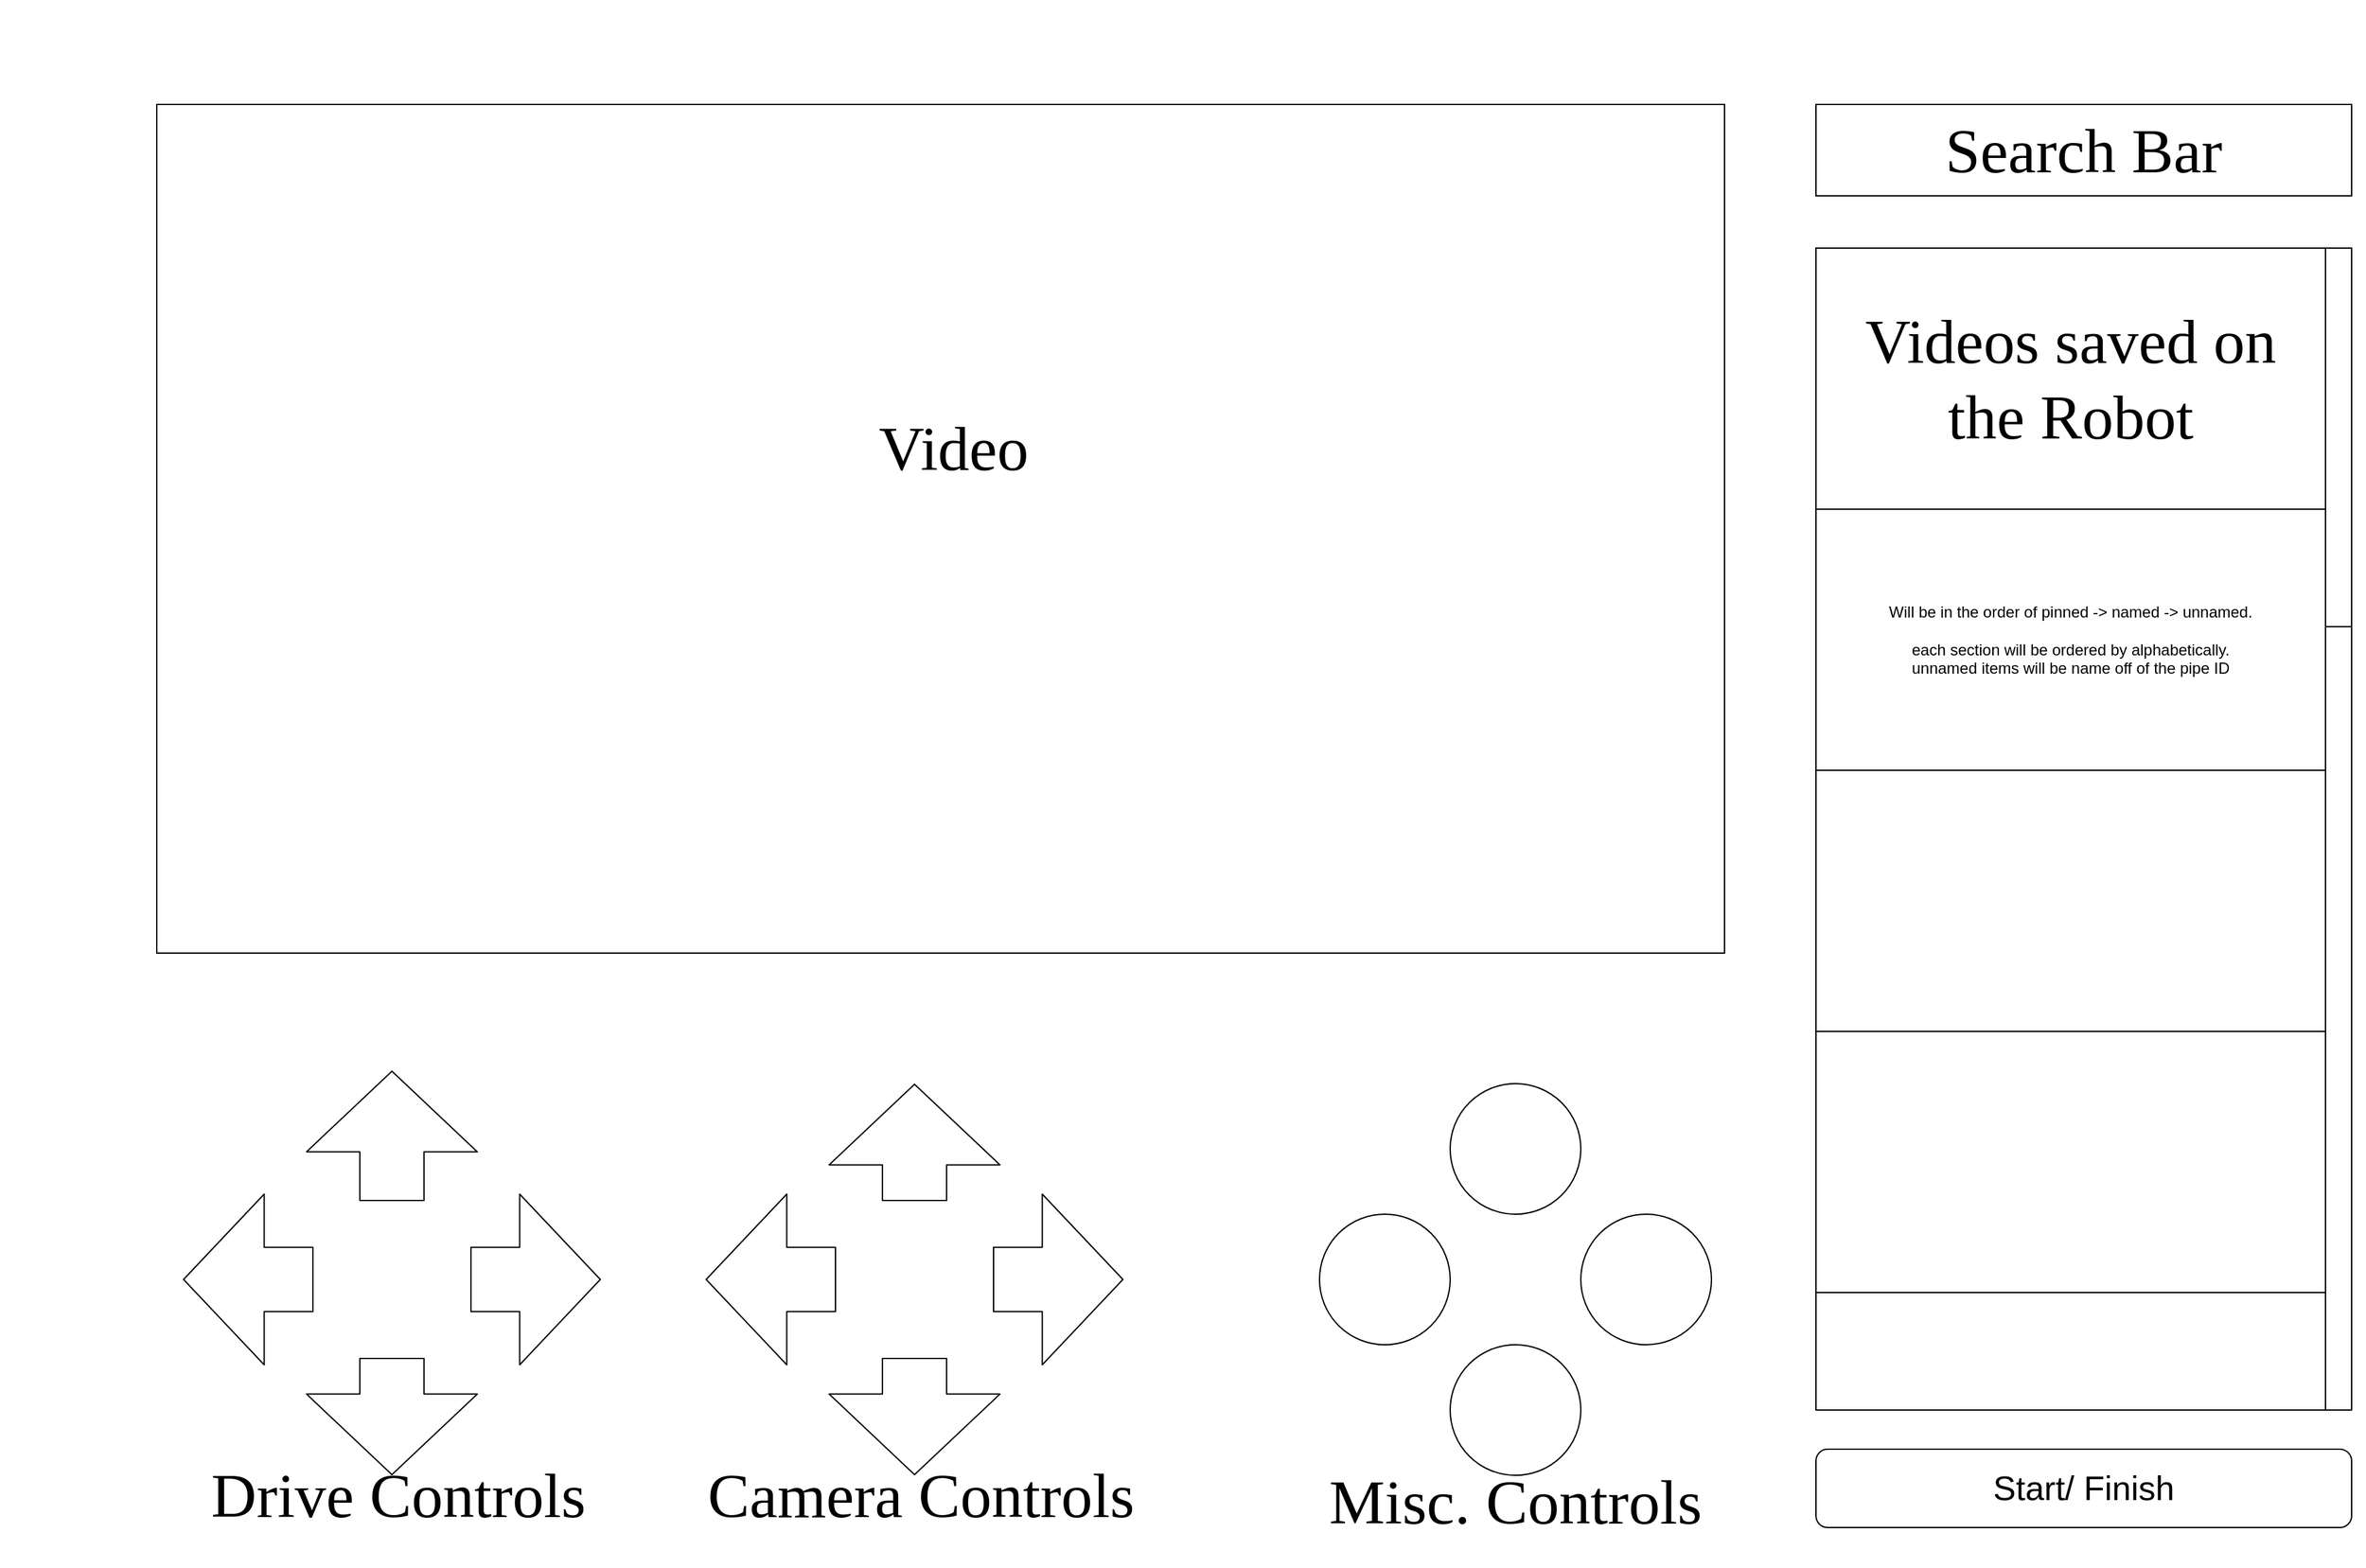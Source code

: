 <mxfile version="13.1.2" type="google"><diagram id="cJF8gMRZt_1GDimY6Nq_" name="Page-1"><mxGraphModel dx="2062" dy="763" grid="1" gridSize="10" guides="1" tooltips="1" connect="1" arrows="1" fold="1" page="1" pageScale="1" pageWidth="1920" pageHeight="1200" math="0" shadow="0"><root><mxCell id="0"/><mxCell id="1" parent="0"/><mxCell id="8vIXJjzJd1SZ1mQrMSlJ-1" value="" style="rounded=0;whiteSpace=wrap;html=1;" parent="1" vertex="1"><mxGeometry x="120" y="80" width="1200" height="650" as="geometry"/></mxCell><mxCell id="8vIXJjzJd1SZ1mQrMSlJ-2" value="" style="shape=flexArrow;endArrow=classic;html=1;endWidth=80.571;endSize=20.24;width=49.143;" parent="1" edge="1"><mxGeometry width="50" height="50" relative="1" as="geometry"><mxPoint x="300" y="920" as="sourcePoint"/><mxPoint x="300" y="820" as="targetPoint"/></mxGeometry></mxCell><mxCell id="8vIXJjzJd1SZ1mQrMSlJ-3" value="" style="shape=flexArrow;endArrow=classic;html=1;endWidth=80.571;endSize=20.24;width=49.143;" parent="1" edge="1"><mxGeometry width="50" height="50" relative="1" as="geometry"><mxPoint x="300" y="1040" as="sourcePoint"/><mxPoint x="300" y="1130" as="targetPoint"/></mxGeometry></mxCell><mxCell id="8vIXJjzJd1SZ1mQrMSlJ-4" value="" style="shape=flexArrow;endArrow=classic;html=1;endWidth=80.571;endSize=20.24;width=49.143;" parent="1" edge="1"><mxGeometry width="50" height="50" relative="1" as="geometry"><mxPoint x="240" y="980" as="sourcePoint"/><mxPoint x="140" y="980" as="targetPoint"/></mxGeometry></mxCell><mxCell id="8vIXJjzJd1SZ1mQrMSlJ-5" value="" style="shape=flexArrow;endArrow=classic;html=1;endWidth=80.571;endSize=20.24;width=49.143;" parent="1" edge="1"><mxGeometry width="50" height="50" relative="1" as="geometry"><mxPoint x="360" y="980" as="sourcePoint"/><mxPoint x="460" y="980" as="targetPoint"/></mxGeometry></mxCell><mxCell id="8vIXJjzJd1SZ1mQrMSlJ-6" value="" style="ellipse;whiteSpace=wrap;html=1;" parent="1" vertex="1"><mxGeometry x="1110" y="830" width="100" height="100" as="geometry"/></mxCell><mxCell id="8vIXJjzJd1SZ1mQrMSlJ-7" value="" style="ellipse;whiteSpace=wrap;html=1;" parent="1" vertex="1"><mxGeometry x="1110" y="1030" width="100" height="100" as="geometry"/></mxCell><mxCell id="8vIXJjzJd1SZ1mQrMSlJ-8" value="" style="shape=flexArrow;endArrow=classic;html=1;endWidth=80.571;endSize=20.24;width=49.143;" parent="1" edge="1"><mxGeometry width="50" height="50" relative="1" as="geometry"><mxPoint x="700" y="920" as="sourcePoint"/><mxPoint x="700" y="830" as="targetPoint"/></mxGeometry></mxCell><mxCell id="8vIXJjzJd1SZ1mQrMSlJ-9" value="" style="shape=flexArrow;endArrow=classic;html=1;endWidth=80.571;endSize=20.24;width=49.143;" parent="1" edge="1"><mxGeometry width="50" height="50" relative="1" as="geometry"><mxPoint x="700" y="1040" as="sourcePoint"/><mxPoint x="700" y="1130" as="targetPoint"/></mxGeometry></mxCell><mxCell id="8vIXJjzJd1SZ1mQrMSlJ-10" value="" style="shape=flexArrow;endArrow=classic;html=1;endWidth=80.571;endSize=20.24;width=49.143;" parent="1" edge="1"><mxGeometry width="50" height="50" relative="1" as="geometry"><mxPoint x="640" y="980" as="sourcePoint"/><mxPoint x="540" y="980" as="targetPoint"/></mxGeometry></mxCell><mxCell id="8vIXJjzJd1SZ1mQrMSlJ-11" value="" style="shape=flexArrow;endArrow=classic;html=1;endWidth=80.571;endSize=20.24;width=49.143;" parent="1" edge="1"><mxGeometry width="50" height="50" relative="1" as="geometry"><mxPoint x="760" y="980" as="sourcePoint"/><mxPoint x="860" y="980" as="targetPoint"/></mxGeometry></mxCell><mxCell id="8vIXJjzJd1SZ1mQrMSlJ-12" value="" style="rounded=0;whiteSpace=wrap;html=1;" parent="1" vertex="1"><mxGeometry x="1390" y="190" width="410" height="890" as="geometry"/></mxCell><mxCell id="8vIXJjzJd1SZ1mQrMSlJ-14" value="" style="rounded=0;whiteSpace=wrap;html=1;" parent="1" vertex="1"><mxGeometry x="1390" y="80" width="410" height="70" as="geometry"/></mxCell><mxCell id="8vIXJjzJd1SZ1mQrMSlJ-15" value="" style="ellipse;whiteSpace=wrap;html=1;" parent="1" vertex="1"><mxGeometry x="1210" y="930" width="100" height="100" as="geometry"/></mxCell><mxCell id="8vIXJjzJd1SZ1mQrMSlJ-16" value="" style="ellipse;whiteSpace=wrap;html=1;" parent="1" vertex="1"><mxGeometry x="1010" y="930" width="100" height="100" as="geometry"/></mxCell><mxCell id="8vIXJjzJd1SZ1mQrMSlJ-17" value="" style="rounded=0;whiteSpace=wrap;html=1;" parent="1" vertex="1"><mxGeometry x="1780" y="190" width="20" height="890" as="geometry"/></mxCell><mxCell id="8vIXJjzJd1SZ1mQrMSlJ-18" value="" style="rounded=0;whiteSpace=wrap;html=1;" parent="1" vertex="1"><mxGeometry x="1780" y="190" width="20" height="290" as="geometry"/></mxCell><mxCell id="8vIXJjzJd1SZ1mQrMSlJ-19" value="" style="rounded=0;whiteSpace=wrap;html=1;" parent="1" vertex="1"><mxGeometry x="1390" y="190" width="390" height="200" as="geometry"/></mxCell><mxCell id="8vIXJjzJd1SZ1mQrMSlJ-20" value="" style="rounded=0;whiteSpace=wrap;html=1;" parent="1" vertex="1"><mxGeometry x="1390" y="390" width="390" height="200" as="geometry"/></mxCell><mxCell id="8vIXJjzJd1SZ1mQrMSlJ-21" value="" style="rounded=0;whiteSpace=wrap;html=1;" parent="1" vertex="1"><mxGeometry x="1390" y="590" width="390" height="200" as="geometry"/></mxCell><mxCell id="8vIXJjzJd1SZ1mQrMSlJ-22" value="" style="rounded=0;whiteSpace=wrap;html=1;" parent="1" vertex="1"><mxGeometry x="1390" y="790" width="390" height="200" as="geometry"/></mxCell><mxCell id="8vIXJjzJd1SZ1mQrMSlJ-23" value="" style="rounded=0;whiteSpace=wrap;html=1;" parent="1" vertex="1"><mxGeometry x="1390" y="990" width="390" height="90" as="geometry"/></mxCell><mxCell id="8vIXJjzJd1SZ1mQrMSlJ-25" value="&lt;font style=&quot;font-size: 48px&quot; face=&quot;Times New Roman&quot;&gt;Video&lt;/font&gt;" style="text;html=1;strokeColor=none;fillColor=none;align=center;verticalAlign=middle;whiteSpace=wrap;rounded=0;" parent="1" vertex="1"><mxGeometry x="480" y="270" width="500" height="145" as="geometry"/></mxCell><mxCell id="8vIXJjzJd1SZ1mQrMSlJ-26" value="&lt;font style=&quot;font-size: 48px&quot; face=&quot;Times New Roman&quot;&gt;Camera Controls&lt;br&gt;&lt;/font&gt;" style="text;html=1;strokeColor=none;fillColor=none;align=center;verticalAlign=middle;whiteSpace=wrap;rounded=0;" parent="1" vertex="1"><mxGeometry x="530" y="1090" width="350" height="110" as="geometry"/></mxCell><mxCell id="8vIXJjzJd1SZ1mQrMSlJ-31" value="&lt;font style=&quot;font-size: 48px&quot; face=&quot;Times New Roman&quot;&gt;Drive Controls&lt;br&gt;&lt;/font&gt;" style="text;html=1;strokeColor=none;fillColor=none;align=center;verticalAlign=middle;whiteSpace=wrap;rounded=0;" parent="1" vertex="1"><mxGeometry x="130" y="1090" width="350" height="110" as="geometry"/></mxCell><mxCell id="8vIXJjzJd1SZ1mQrMSlJ-32" value="&lt;font style=&quot;font-size: 48px&quot; face=&quot;Times New Roman&quot;&gt;Misc. Controls&lt;br&gt;&lt;/font&gt;" style="text;html=1;strokeColor=none;fillColor=none;align=center;verticalAlign=middle;whiteSpace=wrap;rounded=0;" parent="1" vertex="1"><mxGeometry x="985" y="1100" width="350" height="100" as="geometry"/></mxCell><mxCell id="8vIXJjzJd1SZ1mQrMSlJ-33" value="&lt;font style=&quot;font-size: 48px&quot; face=&quot;Times New Roman&quot;&gt;Search Bar&lt;br&gt;&lt;/font&gt;" style="text;html=1;strokeColor=none;fillColor=none;align=center;verticalAlign=middle;whiteSpace=wrap;rounded=0;" parent="1" vertex="1"><mxGeometry x="1380" y="65" width="430" height="100" as="geometry"/></mxCell><mxCell id="8vIXJjzJd1SZ1mQrMSlJ-34" value="&lt;font style=&quot;font-size: 48px&quot; face=&quot;Times New Roman&quot;&gt;Videos saved on the Robot&lt;/font&gt;" style="text;html=1;strokeColor=none;fillColor=none;align=center;verticalAlign=middle;whiteSpace=wrap;rounded=0;" parent="1" vertex="1"><mxGeometry x="1400" y="240" width="370" height="100" as="geometry"/></mxCell><mxCell id="8vIXJjzJd1SZ1mQrMSlJ-36" value="" style="rounded=0;whiteSpace=wrap;html=1;fillColor=none;strokeColor=none;" parent="1" vertex="1"><mxGeometry width="10" height="10" as="geometry"/></mxCell><mxCell id="nKNk6aavfmAiU-R63MQf-1" value="" style="rounded=1;whiteSpace=wrap;html=1;" parent="1" vertex="1"><mxGeometry x="1390" y="1110" width="410" height="60" as="geometry"/></mxCell><mxCell id="nKNk6aavfmAiU-R63MQf-3" value="&lt;font style=&quot;font-size: 26px&quot;&gt;Start/ Finish&lt;/font&gt;" style="text;html=1;strokeColor=none;fillColor=none;align=center;verticalAlign=middle;whiteSpace=wrap;rounded=0;" parent="1" vertex="1"><mxGeometry x="1400" y="1130" width="390" height="20" as="geometry"/></mxCell><mxCell id="nKNk6aavfmAiU-R63MQf-4" value="&lt;div&gt;Will be in the order of pinned -&amp;gt; named -&amp;gt; unnamed.&lt;/div&gt;&lt;div&gt;&lt;br&gt;&lt;/div&gt;&lt;div&gt;each section will be ordered by alphabetically.&lt;/div&gt;&lt;div&gt;unnamed items will be name off of the pipe ID&lt;br&gt;&lt;/div&gt;" style="text;html=1;strokeColor=none;fillColor=none;align=center;verticalAlign=middle;whiteSpace=wrap;rounded=0;" parent="1" vertex="1"><mxGeometry x="1400" y="400" width="370" height="180" as="geometry"/></mxCell></root></mxGraphModel></diagram></mxfile>